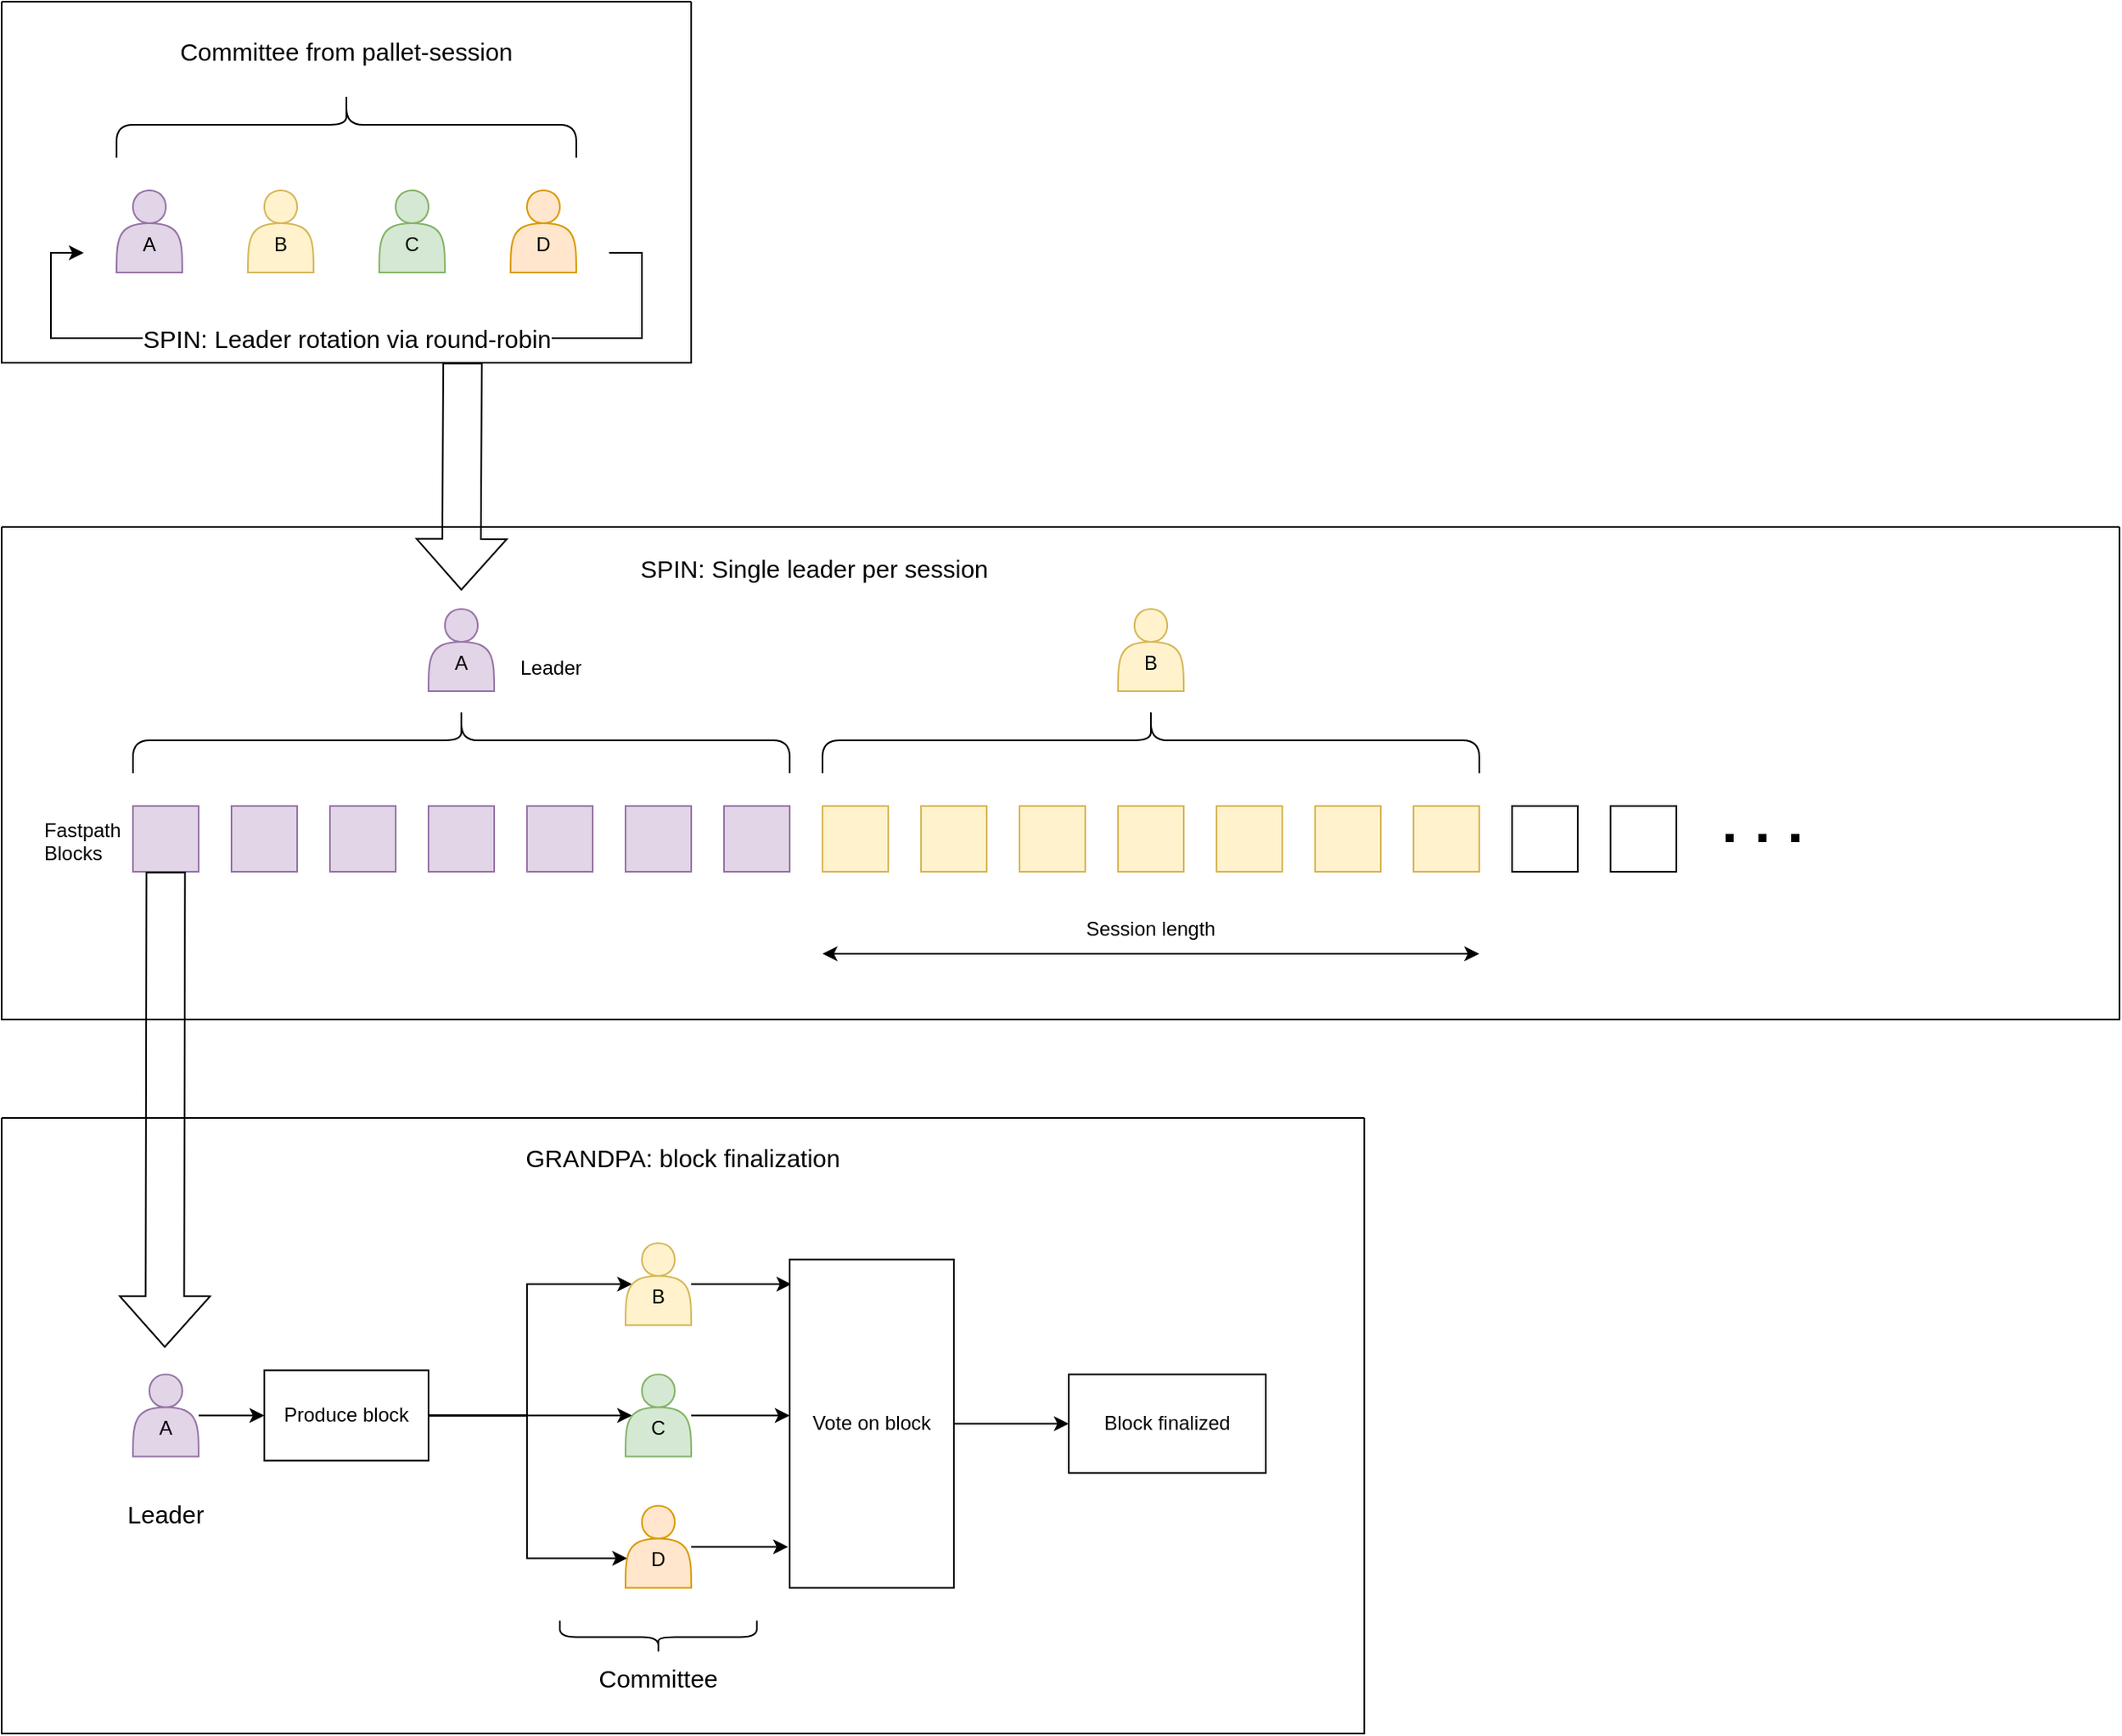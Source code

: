 <mxfile version="26.2.12" pages="2">
  <diagram name="Page-1" id="Hq2oylgoZ-r4-cWgSaQW">
    <mxGraphModel dx="1580" dy="1033" grid="1" gridSize="10" guides="1" tooltips="1" connect="1" arrows="1" fold="1" page="1" pageScale="1" pageWidth="827" pageHeight="1169" math="0" shadow="0">
      <root>
        <mxCell id="0" />
        <mxCell id="1" parent="0" />
        <mxCell id="OwdUGj6-u8Bn-2lvrahr-63" value="" style="swimlane;startSize=0;" vertex="1" parent="1">
          <mxGeometry x="170" y="710" width="830" height="375" as="geometry">
            <mxRectangle x="170" y="690" width="50" height="40" as="alternateBounds" />
          </mxGeometry>
        </mxCell>
        <mxCell id="OwdUGj6-u8Bn-2lvrahr-41" value="" style="edgeStyle=orthogonalEdgeStyle;rounded=0;orthogonalLoop=1;jettySize=auto;html=1;" edge="1" parent="OwdUGj6-u8Bn-2lvrahr-63" source="OwdUGj6-u8Bn-2lvrahr-36" target="OwdUGj6-u8Bn-2lvrahr-40">
          <mxGeometry relative="1" as="geometry" />
        </mxCell>
        <mxCell id="OwdUGj6-u8Bn-2lvrahr-42" style="edgeStyle=orthogonalEdgeStyle;rounded=0;orthogonalLoop=1;jettySize=auto;html=1;entryX=0.1;entryY=0.5;entryDx=0;entryDy=0;entryPerimeter=0;" edge="1" parent="OwdUGj6-u8Bn-2lvrahr-63" source="OwdUGj6-u8Bn-2lvrahr-40" target="OwdUGj6-u8Bn-2lvrahr-37">
          <mxGeometry relative="1" as="geometry">
            <Array as="points">
              <mxPoint x="320" y="181.25" />
              <mxPoint x="320" y="101.25" />
            </Array>
          </mxGeometry>
        </mxCell>
        <mxCell id="OwdUGj6-u8Bn-2lvrahr-43" style="edgeStyle=orthogonalEdgeStyle;rounded=0;orthogonalLoop=1;jettySize=auto;html=1;entryX=0.1;entryY=0.5;entryDx=0;entryDy=0;entryPerimeter=0;" edge="1" parent="OwdUGj6-u8Bn-2lvrahr-63" source="OwdUGj6-u8Bn-2lvrahr-40" target="OwdUGj6-u8Bn-2lvrahr-38">
          <mxGeometry relative="1" as="geometry" />
        </mxCell>
        <mxCell id="OwdUGj6-u8Bn-2lvrahr-44" style="edgeStyle=orthogonalEdgeStyle;rounded=0;orthogonalLoop=1;jettySize=auto;html=1;entryX=0.025;entryY=0.64;entryDx=0;entryDy=0;entryPerimeter=0;" edge="1" parent="OwdUGj6-u8Bn-2lvrahr-63" source="OwdUGj6-u8Bn-2lvrahr-40" target="OwdUGj6-u8Bn-2lvrahr-39">
          <mxGeometry relative="1" as="geometry" />
        </mxCell>
        <mxCell id="OwdUGj6-u8Bn-2lvrahr-60" value="" style="edgeStyle=orthogonalEdgeStyle;rounded=0;orthogonalLoop=1;jettySize=auto;html=1;" edge="1" parent="OwdUGj6-u8Bn-2lvrahr-63" source="OwdUGj6-u8Bn-2lvrahr-48" target="OwdUGj6-u8Bn-2lvrahr-59">
          <mxGeometry relative="1" as="geometry" />
        </mxCell>
        <mxCell id="OwdUGj6-u8Bn-2lvrahr-54" style="edgeStyle=orthogonalEdgeStyle;rounded=0;orthogonalLoop=1;jettySize=auto;html=1;entryX=-0.01;entryY=0.875;entryDx=0;entryDy=0;entryPerimeter=0;" edge="1" parent="OwdUGj6-u8Bn-2lvrahr-63" source="OwdUGj6-u8Bn-2lvrahr-39" target="OwdUGj6-u8Bn-2lvrahr-48">
          <mxGeometry relative="1" as="geometry" />
        </mxCell>
        <mxCell id="OwdUGj6-u8Bn-2lvrahr-55" style="edgeStyle=orthogonalEdgeStyle;rounded=0;orthogonalLoop=1;jettySize=auto;html=1;entryX=0.01;entryY=0.075;entryDx=0;entryDy=0;entryPerimeter=0;" edge="1" parent="OwdUGj6-u8Bn-2lvrahr-63" source="OwdUGj6-u8Bn-2lvrahr-37" target="OwdUGj6-u8Bn-2lvrahr-48">
          <mxGeometry relative="1" as="geometry" />
        </mxCell>
        <mxCell id="OwdUGj6-u8Bn-2lvrahr-58" style="edgeStyle=orthogonalEdgeStyle;rounded=0;orthogonalLoop=1;jettySize=auto;html=1;entryX=0;entryY=0.475;entryDx=0;entryDy=0;entryPerimeter=0;" edge="1" parent="OwdUGj6-u8Bn-2lvrahr-63" source="OwdUGj6-u8Bn-2lvrahr-38" target="OwdUGj6-u8Bn-2lvrahr-48">
          <mxGeometry relative="1" as="geometry" />
        </mxCell>
        <mxCell id="OwdUGj6-u8Bn-2lvrahr-35" value="&lt;font style=&quot;font-size: 15px;&quot;&gt;GRANDPA: block finalization&lt;/font&gt;" style="text;strokeColor=none;fillColor=none;align=center;verticalAlign=middle;spacingLeft=4;spacingRight=4;overflow=hidden;points=[[0,0.5],[1,0.5]];portConstraint=eastwest;rotatable=0;whiteSpace=wrap;html=1;" vertex="1" parent="OwdUGj6-u8Bn-2lvrahr-63">
          <mxGeometry x="280" y="8.75" width="270" height="30" as="geometry" />
        </mxCell>
        <mxCell id="OwdUGj6-u8Bn-2lvrahr-36" value="A" style="shape=actor;whiteSpace=wrap;html=1;fillColor=#e1d5e7;strokeColor=#9673a6;spacingBottom=-15;" vertex="1" parent="OwdUGj6-u8Bn-2lvrahr-63">
          <mxGeometry x="80" y="156.25" width="40" height="50" as="geometry" />
        </mxCell>
        <mxCell id="OwdUGj6-u8Bn-2lvrahr-37" value="B" style="shape=actor;whiteSpace=wrap;html=1;fillColor=#fff2cc;strokeColor=#d6b656;spacingBottom=-15;" vertex="1" parent="OwdUGj6-u8Bn-2lvrahr-63">
          <mxGeometry x="380" y="76.25" width="40" height="50" as="geometry" />
        </mxCell>
        <mxCell id="OwdUGj6-u8Bn-2lvrahr-38" value="C" style="shape=actor;whiteSpace=wrap;html=1;fillColor=#d5e8d4;strokeColor=#82b366;spacingBottom=-15;" vertex="1" parent="OwdUGj6-u8Bn-2lvrahr-63">
          <mxGeometry x="380" y="156.25" width="40" height="50" as="geometry" />
        </mxCell>
        <mxCell id="OwdUGj6-u8Bn-2lvrahr-39" value="D" style="shape=actor;whiteSpace=wrap;html=1;fillColor=#ffe6cc;strokeColor=#d79b00;spacingBottom=-15;" vertex="1" parent="OwdUGj6-u8Bn-2lvrahr-63">
          <mxGeometry x="380" y="236.25" width="40" height="50" as="geometry" />
        </mxCell>
        <mxCell id="OwdUGj6-u8Bn-2lvrahr-40" value="Produce block" style="rounded=0;whiteSpace=wrap;html=1;" vertex="1" parent="OwdUGj6-u8Bn-2lvrahr-63">
          <mxGeometry x="160" y="153.75" width="100" height="55" as="geometry" />
        </mxCell>
        <mxCell id="OwdUGj6-u8Bn-2lvrahr-45" value="" style="shape=curlyBracket;whiteSpace=wrap;html=1;rounded=1;labelPosition=left;verticalLabelPosition=middle;align=right;verticalAlign=middle;direction=north;" vertex="1" parent="OwdUGj6-u8Bn-2lvrahr-63">
          <mxGeometry x="340" y="306.25" width="120" height="20" as="geometry" />
        </mxCell>
        <mxCell id="OwdUGj6-u8Bn-2lvrahr-48" value="Vote on block" style="rounded=0;whiteSpace=wrap;html=1;" vertex="1" parent="OwdUGj6-u8Bn-2lvrahr-63">
          <mxGeometry x="480" y="86.25" width="100" height="200" as="geometry" />
        </mxCell>
        <mxCell id="OwdUGj6-u8Bn-2lvrahr-59" value="Block finalized" style="whiteSpace=wrap;html=1;rounded=0;" vertex="1" parent="OwdUGj6-u8Bn-2lvrahr-63">
          <mxGeometry x="650" y="156.25" width="120" height="60" as="geometry" />
        </mxCell>
        <mxCell id="OwdUGj6-u8Bn-2lvrahr-46" value="Committee" style="text;strokeColor=none;fillColor=none;align=center;verticalAlign=middle;spacingLeft=4;spacingRight=4;overflow=hidden;points=[[0,0.5],[1,0.5]];portConstraint=eastwest;rotatable=0;whiteSpace=wrap;html=1;fontSize=15;" vertex="1" parent="OwdUGj6-u8Bn-2lvrahr-63">
          <mxGeometry x="345" y="326.25" width="110" height="30" as="geometry" />
        </mxCell>
        <mxCell id="OwdUGj6-u8Bn-2lvrahr-47" value="Leader" style="text;strokeColor=none;fillColor=none;align=center;verticalAlign=middle;spacingLeft=4;spacingRight=4;overflow=hidden;points=[[0,0.5],[1,0.5]];portConstraint=eastwest;rotatable=0;whiteSpace=wrap;html=1;fontSize=15;" vertex="1" parent="OwdUGj6-u8Bn-2lvrahr-63">
          <mxGeometry x="45" y="226.25" width="110" height="30" as="geometry" />
        </mxCell>
        <mxCell id="OwdUGj6-u8Bn-2lvrahr-64" value="" style="swimlane;startSize=0;" vertex="1" parent="1">
          <mxGeometry x="170" y="30" width="420" height="220" as="geometry">
            <mxRectangle x="170" y="10" width="50" height="40" as="alternateBounds" />
          </mxGeometry>
        </mxCell>
        <mxCell id="OwdUGj6-u8Bn-2lvrahr-25" value="A" style="shape=actor;whiteSpace=wrap;html=1;fillColor=#e1d5e7;strokeColor=#9673a6;spacingBottom=-15;" vertex="1" parent="OwdUGj6-u8Bn-2lvrahr-64">
          <mxGeometry x="70" y="115" width="40" height="50" as="geometry" />
        </mxCell>
        <mxCell id="OwdUGj6-u8Bn-2lvrahr-26" value="B" style="shape=actor;whiteSpace=wrap;html=1;fillColor=#fff2cc;strokeColor=#d6b656;spacingBottom=-15;" vertex="1" parent="OwdUGj6-u8Bn-2lvrahr-64">
          <mxGeometry x="150" y="115" width="40" height="50" as="geometry" />
        </mxCell>
        <mxCell id="OwdUGj6-u8Bn-2lvrahr-27" value="C" style="shape=actor;whiteSpace=wrap;html=1;fillColor=#d5e8d4;strokeColor=#82b366;spacingBottom=-15;" vertex="1" parent="OwdUGj6-u8Bn-2lvrahr-64">
          <mxGeometry x="230" y="115" width="40" height="50" as="geometry" />
        </mxCell>
        <mxCell id="OwdUGj6-u8Bn-2lvrahr-30" value="SPIN: Leader rotation via round-robin" style="edgeStyle=orthogonalEdgeStyle;rounded=0;orthogonalLoop=1;jettySize=auto;html=1;fontSize=15;" edge="1" parent="OwdUGj6-u8Bn-2lvrahr-64">
          <mxGeometry relative="1" as="geometry">
            <mxPoint x="50" y="153" as="targetPoint" />
            <mxPoint x="370" y="153" as="sourcePoint" />
            <Array as="points">
              <mxPoint x="390" y="153" />
              <mxPoint x="390" y="205" />
              <mxPoint x="30" y="205" />
              <mxPoint x="30" y="153" />
            </Array>
          </mxGeometry>
        </mxCell>
        <mxCell id="OwdUGj6-u8Bn-2lvrahr-28" value="D" style="shape=actor;whiteSpace=wrap;html=1;fillColor=#ffe6cc;strokeColor=#d79b00;spacingBottom=-15;" vertex="1" parent="OwdUGj6-u8Bn-2lvrahr-64">
          <mxGeometry x="310" y="115" width="40" height="50" as="geometry" />
        </mxCell>
        <mxCell id="OwdUGj6-u8Bn-2lvrahr-32" value="" style="shape=curlyBracket;whiteSpace=wrap;html=1;rounded=1;labelPosition=left;verticalLabelPosition=middle;align=right;verticalAlign=middle;direction=south;" vertex="1" parent="OwdUGj6-u8Bn-2lvrahr-64">
          <mxGeometry x="70" y="55" width="280" height="40" as="geometry" />
        </mxCell>
        <mxCell id="OwdUGj6-u8Bn-2lvrahr-33" value="Committee from pallet-session" style="text;strokeColor=none;fillColor=none;align=center;verticalAlign=middle;spacingLeft=4;spacingRight=4;overflow=hidden;points=[[0,0.5],[1,0.5]];portConstraint=eastwest;rotatable=0;whiteSpace=wrap;html=1;fontSize=15;" vertex="1" parent="OwdUGj6-u8Bn-2lvrahr-64">
          <mxGeometry x="75" y="15" width="270" height="30" as="geometry" />
        </mxCell>
        <mxCell id="OwdUGj6-u8Bn-2lvrahr-65" value="" style="swimlane;startSize=0;" vertex="1" parent="1">
          <mxGeometry x="170" y="350" width="1290" height="300" as="geometry">
            <mxRectangle x="170" y="330" width="50" height="40" as="alternateBounds" />
          </mxGeometry>
        </mxCell>
        <mxCell id="OwdUGj6-u8Bn-2lvrahr-1" value="" style="rounded=0;whiteSpace=wrap;html=1;fillColor=#e1d5e7;strokeColor=#9673a6;" vertex="1" parent="OwdUGj6-u8Bn-2lvrahr-65">
          <mxGeometry x="80" y="170" width="40" height="40" as="geometry" />
        </mxCell>
        <mxCell id="OwdUGj6-u8Bn-2lvrahr-2" value="" style="rounded=0;whiteSpace=wrap;html=1;fillColor=#e1d5e7;strokeColor=#9673a6;" vertex="1" parent="OwdUGj6-u8Bn-2lvrahr-65">
          <mxGeometry x="140" y="170" width="40" height="40" as="geometry" />
        </mxCell>
        <mxCell id="OwdUGj6-u8Bn-2lvrahr-3" value="" style="rounded=0;whiteSpace=wrap;html=1;fillColor=#e1d5e7;strokeColor=#9673a6;" vertex="1" parent="OwdUGj6-u8Bn-2lvrahr-65">
          <mxGeometry x="200" y="170" width="40" height="40" as="geometry" />
        </mxCell>
        <mxCell id="OwdUGj6-u8Bn-2lvrahr-4" value="" style="rounded=0;whiteSpace=wrap;html=1;fillColor=#e1d5e7;strokeColor=#9673a6;" vertex="1" parent="OwdUGj6-u8Bn-2lvrahr-65">
          <mxGeometry x="260" y="170" width="40" height="40" as="geometry" />
        </mxCell>
        <mxCell id="OwdUGj6-u8Bn-2lvrahr-5" value="" style="rounded=0;whiteSpace=wrap;html=1;fillColor=#e1d5e7;strokeColor=#9673a6;" vertex="1" parent="OwdUGj6-u8Bn-2lvrahr-65">
          <mxGeometry x="320" y="170" width="40" height="40" as="geometry" />
        </mxCell>
        <mxCell id="OwdUGj6-u8Bn-2lvrahr-6" value="" style="rounded=0;whiteSpace=wrap;html=1;fillColor=#e1d5e7;strokeColor=#9673a6;" vertex="1" parent="OwdUGj6-u8Bn-2lvrahr-65">
          <mxGeometry x="380" y="170" width="40" height="40" as="geometry" />
        </mxCell>
        <mxCell id="OwdUGj6-u8Bn-2lvrahr-7" value="" style="rounded=0;whiteSpace=wrap;html=1;fillColor=#e1d5e7;strokeColor=#9673a6;" vertex="1" parent="OwdUGj6-u8Bn-2lvrahr-65">
          <mxGeometry x="440" y="170" width="40" height="40" as="geometry" />
        </mxCell>
        <mxCell id="OwdUGj6-u8Bn-2lvrahr-8" value="" style="rounded=0;whiteSpace=wrap;html=1;fillColor=#fff2cc;strokeColor=#d6b656;" vertex="1" parent="OwdUGj6-u8Bn-2lvrahr-65">
          <mxGeometry x="500" y="170" width="40" height="40" as="geometry" />
        </mxCell>
        <mxCell id="OwdUGj6-u8Bn-2lvrahr-9" value="" style="rounded=0;whiteSpace=wrap;html=1;fillColor=#fff2cc;strokeColor=#d6b656;" vertex="1" parent="OwdUGj6-u8Bn-2lvrahr-65">
          <mxGeometry x="560" y="170" width="40" height="40" as="geometry" />
        </mxCell>
        <mxCell id="OwdUGj6-u8Bn-2lvrahr-10" value="" style="rounded=0;whiteSpace=wrap;html=1;fillColor=#fff2cc;strokeColor=#d6b656;" vertex="1" parent="OwdUGj6-u8Bn-2lvrahr-65">
          <mxGeometry x="620" y="170" width="40" height="40" as="geometry" />
        </mxCell>
        <mxCell id="OwdUGj6-u8Bn-2lvrahr-11" value="" style="rounded=0;whiteSpace=wrap;html=1;fillColor=#fff2cc;strokeColor=#d6b656;" vertex="1" parent="OwdUGj6-u8Bn-2lvrahr-65">
          <mxGeometry x="680" y="170" width="40" height="40" as="geometry" />
        </mxCell>
        <mxCell id="OwdUGj6-u8Bn-2lvrahr-12" value="" style="rounded=0;whiteSpace=wrap;html=1;fillColor=#fff2cc;strokeColor=#d6b656;" vertex="1" parent="OwdUGj6-u8Bn-2lvrahr-65">
          <mxGeometry x="740" y="170" width="40" height="40" as="geometry" />
        </mxCell>
        <mxCell id="OwdUGj6-u8Bn-2lvrahr-13" value="" style="rounded=0;whiteSpace=wrap;html=1;fillColor=#fff2cc;strokeColor=#d6b656;" vertex="1" parent="OwdUGj6-u8Bn-2lvrahr-65">
          <mxGeometry x="800" y="170" width="40" height="40" as="geometry" />
        </mxCell>
        <mxCell id="OwdUGj6-u8Bn-2lvrahr-14" value="" style="rounded=0;whiteSpace=wrap;html=1;fillColor=#fff2cc;strokeColor=#d6b656;" vertex="1" parent="OwdUGj6-u8Bn-2lvrahr-65">
          <mxGeometry x="860" y="170" width="40" height="40" as="geometry" />
        </mxCell>
        <mxCell id="OwdUGj6-u8Bn-2lvrahr-15" value="" style="rounded=0;whiteSpace=wrap;html=1;" vertex="1" parent="OwdUGj6-u8Bn-2lvrahr-65">
          <mxGeometry x="920" y="170" width="40" height="40" as="geometry" />
        </mxCell>
        <mxCell id="OwdUGj6-u8Bn-2lvrahr-16" value="" style="rounded=0;whiteSpace=wrap;html=1;" vertex="1" parent="OwdUGj6-u8Bn-2lvrahr-65">
          <mxGeometry x="980" y="170" width="40" height="40" as="geometry" />
        </mxCell>
        <mxCell id="OwdUGj6-u8Bn-2lvrahr-17" value="SPIN: Single leader per session" style="text;strokeColor=none;fillColor=none;align=center;verticalAlign=middle;spacingLeft=4;spacingRight=4;overflow=hidden;points=[[0,0.5],[1,0.5]];portConstraint=eastwest;rotatable=0;whiteSpace=wrap;html=1;fontStyle=0;fontSize=15;" vertex="1" parent="OwdUGj6-u8Bn-2lvrahr-65">
          <mxGeometry x="370" y="10" width="250" height="30" as="geometry" />
        </mxCell>
        <mxCell id="OwdUGj6-u8Bn-2lvrahr-18" value="" style="shape=curlyBracket;whiteSpace=wrap;html=1;rounded=1;labelPosition=left;verticalLabelPosition=middle;align=right;verticalAlign=middle;direction=south;" vertex="1" parent="OwdUGj6-u8Bn-2lvrahr-65">
          <mxGeometry x="80" y="110" width="400" height="40" as="geometry" />
        </mxCell>
        <mxCell id="OwdUGj6-u8Bn-2lvrahr-19" value="A" style="shape=actor;whiteSpace=wrap;html=1;fillColor=#e1d5e7;strokeColor=#9673a6;spacingBottom=-15;" vertex="1" parent="OwdUGj6-u8Bn-2lvrahr-65">
          <mxGeometry x="260" y="50" width="40" height="50" as="geometry" />
        </mxCell>
        <mxCell id="OwdUGj6-u8Bn-2lvrahr-21" value="" style="shape=curlyBracket;whiteSpace=wrap;html=1;rounded=1;labelPosition=left;verticalLabelPosition=middle;align=right;verticalAlign=middle;direction=south;" vertex="1" parent="OwdUGj6-u8Bn-2lvrahr-65">
          <mxGeometry x="500" y="110" width="400" height="40" as="geometry" />
        </mxCell>
        <mxCell id="OwdUGj6-u8Bn-2lvrahr-22" value="B" style="shape=actor;whiteSpace=wrap;html=1;fillColor=#fff2cc;strokeColor=#d6b656;spacingBottom=-15;" vertex="1" parent="OwdUGj6-u8Bn-2lvrahr-65">
          <mxGeometry x="680" y="50" width="40" height="50" as="geometry" />
        </mxCell>
        <mxCell id="OwdUGj6-u8Bn-2lvrahr-23" value="" style="endArrow=none;dashed=1;html=1;dashPattern=1 3;strokeWidth=5;rounded=0;fontSize=19;" edge="1" parent="OwdUGj6-u8Bn-2lvrahr-65">
          <mxGeometry width="50" height="50" relative="1" as="geometry">
            <mxPoint x="1050" y="189.5" as="sourcePoint" />
            <mxPoint x="1110" y="189.5" as="targetPoint" />
          </mxGeometry>
        </mxCell>
        <mxCell id="OwdUGj6-u8Bn-2lvrahr-24" value="Session length" style="text;strokeColor=none;fillColor=none;align=center;verticalAlign=middle;spacingLeft=4;spacingRight=4;overflow=hidden;points=[[0,0.5],[1,0.5]];portConstraint=eastwest;rotatable=0;whiteSpace=wrap;html=1;" vertex="1" parent="OwdUGj6-u8Bn-2lvrahr-65">
          <mxGeometry x="650" y="230" width="100" height="30" as="geometry" />
        </mxCell>
        <mxCell id="OwdUGj6-u8Bn-2lvrahr-34" value="" style="endArrow=classic;startArrow=classic;html=1;rounded=0;" edge="1" parent="OwdUGj6-u8Bn-2lvrahr-65">
          <mxGeometry width="50" height="50" relative="1" as="geometry">
            <mxPoint x="500" y="260" as="sourcePoint" />
            <mxPoint x="900" y="260" as="targetPoint" />
          </mxGeometry>
        </mxCell>
        <mxCell id="OwdUGj6-u8Bn-2lvrahr-70" value="Leader" style="text;strokeColor=none;fillColor=none;align=left;verticalAlign=middle;spacingLeft=4;spacingRight=4;overflow=hidden;points=[[0,0.5],[1,0.5]];portConstraint=eastwest;rotatable=0;whiteSpace=wrap;html=1;" vertex="1" parent="OwdUGj6-u8Bn-2lvrahr-65">
          <mxGeometry x="310" y="71" width="80" height="30" as="geometry" />
        </mxCell>
        <mxCell id="OwdUGj6-u8Bn-2lvrahr-71" value="&lt;div&gt;Fastpath&lt;/div&gt;Blocks" style="text;strokeColor=none;fillColor=none;align=left;verticalAlign=middle;spacingLeft=4;spacingRight=4;overflow=hidden;points=[[0,0.5],[1,0.5]];portConstraint=eastwest;rotatable=0;whiteSpace=wrap;html=1;" vertex="1" parent="OwdUGj6-u8Bn-2lvrahr-65">
          <mxGeometry x="20" y="175" width="80" height="30" as="geometry" />
        </mxCell>
        <mxCell id="OwdUGj6-u8Bn-2lvrahr-67" value="" style="shape=flexArrow;endArrow=classic;html=1;rounded=0;endWidth=30.435;endSize=9.957;width=23.478;entryX=0.079;entryY=-0.005;entryDx=0;entryDy=0;entryPerimeter=0;exitX=0.599;exitY=0.999;exitDx=0;exitDy=0;exitPerimeter=0;" edge="1" parent="1">
          <mxGeometry width="50" height="50" relative="1" as="geometry">
            <mxPoint x="450.73" y="250.0" as="sourcePoint" />
            <mxPoint x="450.0" y="388.72" as="targetPoint" />
          </mxGeometry>
        </mxCell>
        <mxCell id="OwdUGj6-u8Bn-2lvrahr-69" value="" style="shape=flexArrow;endArrow=classic;html=1;rounded=0;endWidth=30.435;endSize=9.957;width=23.478;exitX=0.599;exitY=0.999;exitDx=0;exitDy=0;exitPerimeter=0;" edge="1" parent="1">
          <mxGeometry width="50" height="50" relative="1" as="geometry">
            <mxPoint x="269.95" y="560" as="sourcePoint" />
            <mxPoint x="269.38" y="850" as="targetPoint" />
          </mxGeometry>
        </mxCell>
      </root>
    </mxGraphModel>
  </diagram>
  <diagram id="y_qvbfiE74yPXbXx9W98" name="Page-2">
    <mxGraphModel dx="948" dy="620" grid="1" gridSize="10" guides="1" tooltips="1" connect="1" arrows="1" fold="1" page="1" pageScale="1" pageWidth="827" pageHeight="1169" math="0" shadow="0">
      <root>
        <mxCell id="0" />
        <mxCell id="1" parent="0" />
        <mxCell id="khJzTtd24MpFyNkr3jPx-1" value="Финализация Блоков" style="whiteSpace=wrap;strokeWidth=2;" vertex="1" parent="1">
          <mxGeometry x="453" y="502" width="330" height="128" as="geometry" />
        </mxCell>
        <mxCell id="khJzTtd24MpFyNkr3jPx-2" value="Производство Блоков" style="whiteSpace=wrap;strokeWidth=2;" vertex="1" parent="1">
          <mxGeometry x="20" y="502" width="413" height="315" as="geometry" />
        </mxCell>
        <mxCell id="khJzTtd24MpFyNkr3jPx-3" value="Управление Валидаторами" style="whiteSpace=wrap;strokeWidth=2;" vertex="1" parent="1">
          <mxGeometry x="70" y="20" width="631" height="392" as="geometry" />
        </mxCell>
        <mxCell id="khJzTtd24MpFyNkr3jPx-4" value="pallet_staking" style="whiteSpace=wrap;strokeWidth=2;" vertex="1" parent="1">
          <mxGeometry x="314" y="45" width="161" height="54" as="geometry" />
        </mxCell>
        <mxCell id="khJzTtd24MpFyNkr3jPx-5" value="pallet_session" style="whiteSpace=wrap;strokeWidth=2;" vertex="1" parent="1">
          <mxGeometry x="310" y="189" width="164" height="54" as="geometry" />
        </mxCell>
        <mxCell id="khJzTtd24MpFyNkr3jPx-6" value="Комитет Валидаторов" style="whiteSpace=wrap;strokeWidth=2;" vertex="1" parent="1">
          <mxGeometry x="284" y="333" width="221" height="54" as="geometry" />
        </mxCell>
        <mxCell id="khJzTtd24MpFyNkr3jPx-7" value="AURA: Выбор Лидера" style="whiteSpace=wrap;strokeWidth=2;" vertex="1" parent="1">
          <mxGeometry x="55" y="539" width="215" height="54" as="geometry" />
        </mxCell>
        <mxCell id="khJzTtd24MpFyNkr3jPx-8" value="Новый Блок" style="whiteSpace=wrap;strokeWidth=2;" vertex="1" parent="1">
          <mxGeometry x="174" y="738" width="147" height="54" as="geometry" />
        </mxCell>
        <mxCell id="khJzTtd24MpFyNkr3jPx-9" value="GRANDPA: Голосование и Финализация" style="whiteSpace=wrap;strokeWidth=2;" vertex="1" parent="1">
          <mxGeometry x="488" y="527" width="260" height="78" as="geometry" />
        </mxCell>
        <mxCell id="khJzTtd24MpFyNkr3jPx-10" value="Определяет валидаторов на основе стейкинга" style="curved=1;startArrow=none;endArrow=block;exitX=0.5;exitY=1;entryX=0.5;entryY=0;rounded=0;" edge="1" parent="1" source="khJzTtd24MpFyNkr3jPx-4" target="khJzTtd24MpFyNkr3jPx-5">
          <mxGeometry relative="1" as="geometry">
            <Array as="points" />
          </mxGeometry>
        </mxCell>
        <mxCell id="khJzTtd24MpFyNkr3jPx-11" value="Формирует активный комитет" style="curved=1;startArrow=none;endArrow=block;exitX=0.5;exitY=1;entryX=0.5;entryY=0;rounded=0;" edge="1" parent="1" source="khJzTtd24MpFyNkr3jPx-5" target="khJzTtd24MpFyNkr3jPx-6">
          <mxGeometry relative="1" as="geometry">
            <Array as="points" />
          </mxGeometry>
        </mxCell>
        <mxCell id="khJzTtd24MpFyNkr3jPx-12" value="По круговому расписанию выбирается лидер" style="curved=1;startArrow=none;endArrow=block;exitX=0;exitY=0.96;entryX=0.5;entryY=0.01;rounded=0;" edge="1" parent="1" source="khJzTtd24MpFyNkr3jPx-6" target="khJzTtd24MpFyNkr3jPx-7">
          <mxGeometry relative="1" as="geometry">
            <Array as="points">
              <mxPoint x="163" y="412" />
            </Array>
          </mxGeometry>
        </mxCell>
        <mxCell id="khJzTtd24MpFyNkr3jPx-13" value="Лидер создает блок" style="curved=1;startArrow=none;endArrow=block;exitX=0.5;exitY=1.01;entryX=0.31;entryY=0;rounded=0;" edge="1" parent="1" source="khJzTtd24MpFyNkr3jPx-7" target="khJzTtd24MpFyNkr3jPx-8">
          <mxGeometry relative="1" as="geometry">
            <Array as="points">
              <mxPoint x="163" y="684" />
            </Array>
          </mxGeometry>
        </mxCell>
        <mxCell id="khJzTtd24MpFyNkr3jPx-14" value="Все валидаторы голосуют" style="curved=1;startArrow=none;endArrow=block;exitX=1;exitY=0.98;entryX=0.5;entryY=0;rounded=0;" edge="1" parent="1" source="khJzTtd24MpFyNkr3jPx-6" target="khJzTtd24MpFyNkr3jPx-9">
          <mxGeometry relative="1" as="geometry">
            <Array as="points">
              <mxPoint x="618" y="412" />
            </Array>
          </mxGeometry>
        </mxCell>
        <mxCell id="khJzTtd24MpFyNkr3jPx-15" value="Подтверждение и окончательное закрепление блока" style="curved=1;startArrow=none;endArrow=block;exitX=0.5;exitY=1;entryX=0.69;entryY=0;rounded=0;" edge="1" parent="1" source="khJzTtd24MpFyNkr3jPx-9" target="khJzTtd24MpFyNkr3jPx-8">
          <mxGeometry relative="1" as="geometry">
            <Array as="points">
              <mxPoint x="618" y="630" />
              <mxPoint x="332" y="684" />
            </Array>
          </mxGeometry>
        </mxCell>
      </root>
    </mxGraphModel>
  </diagram>
</mxfile>
